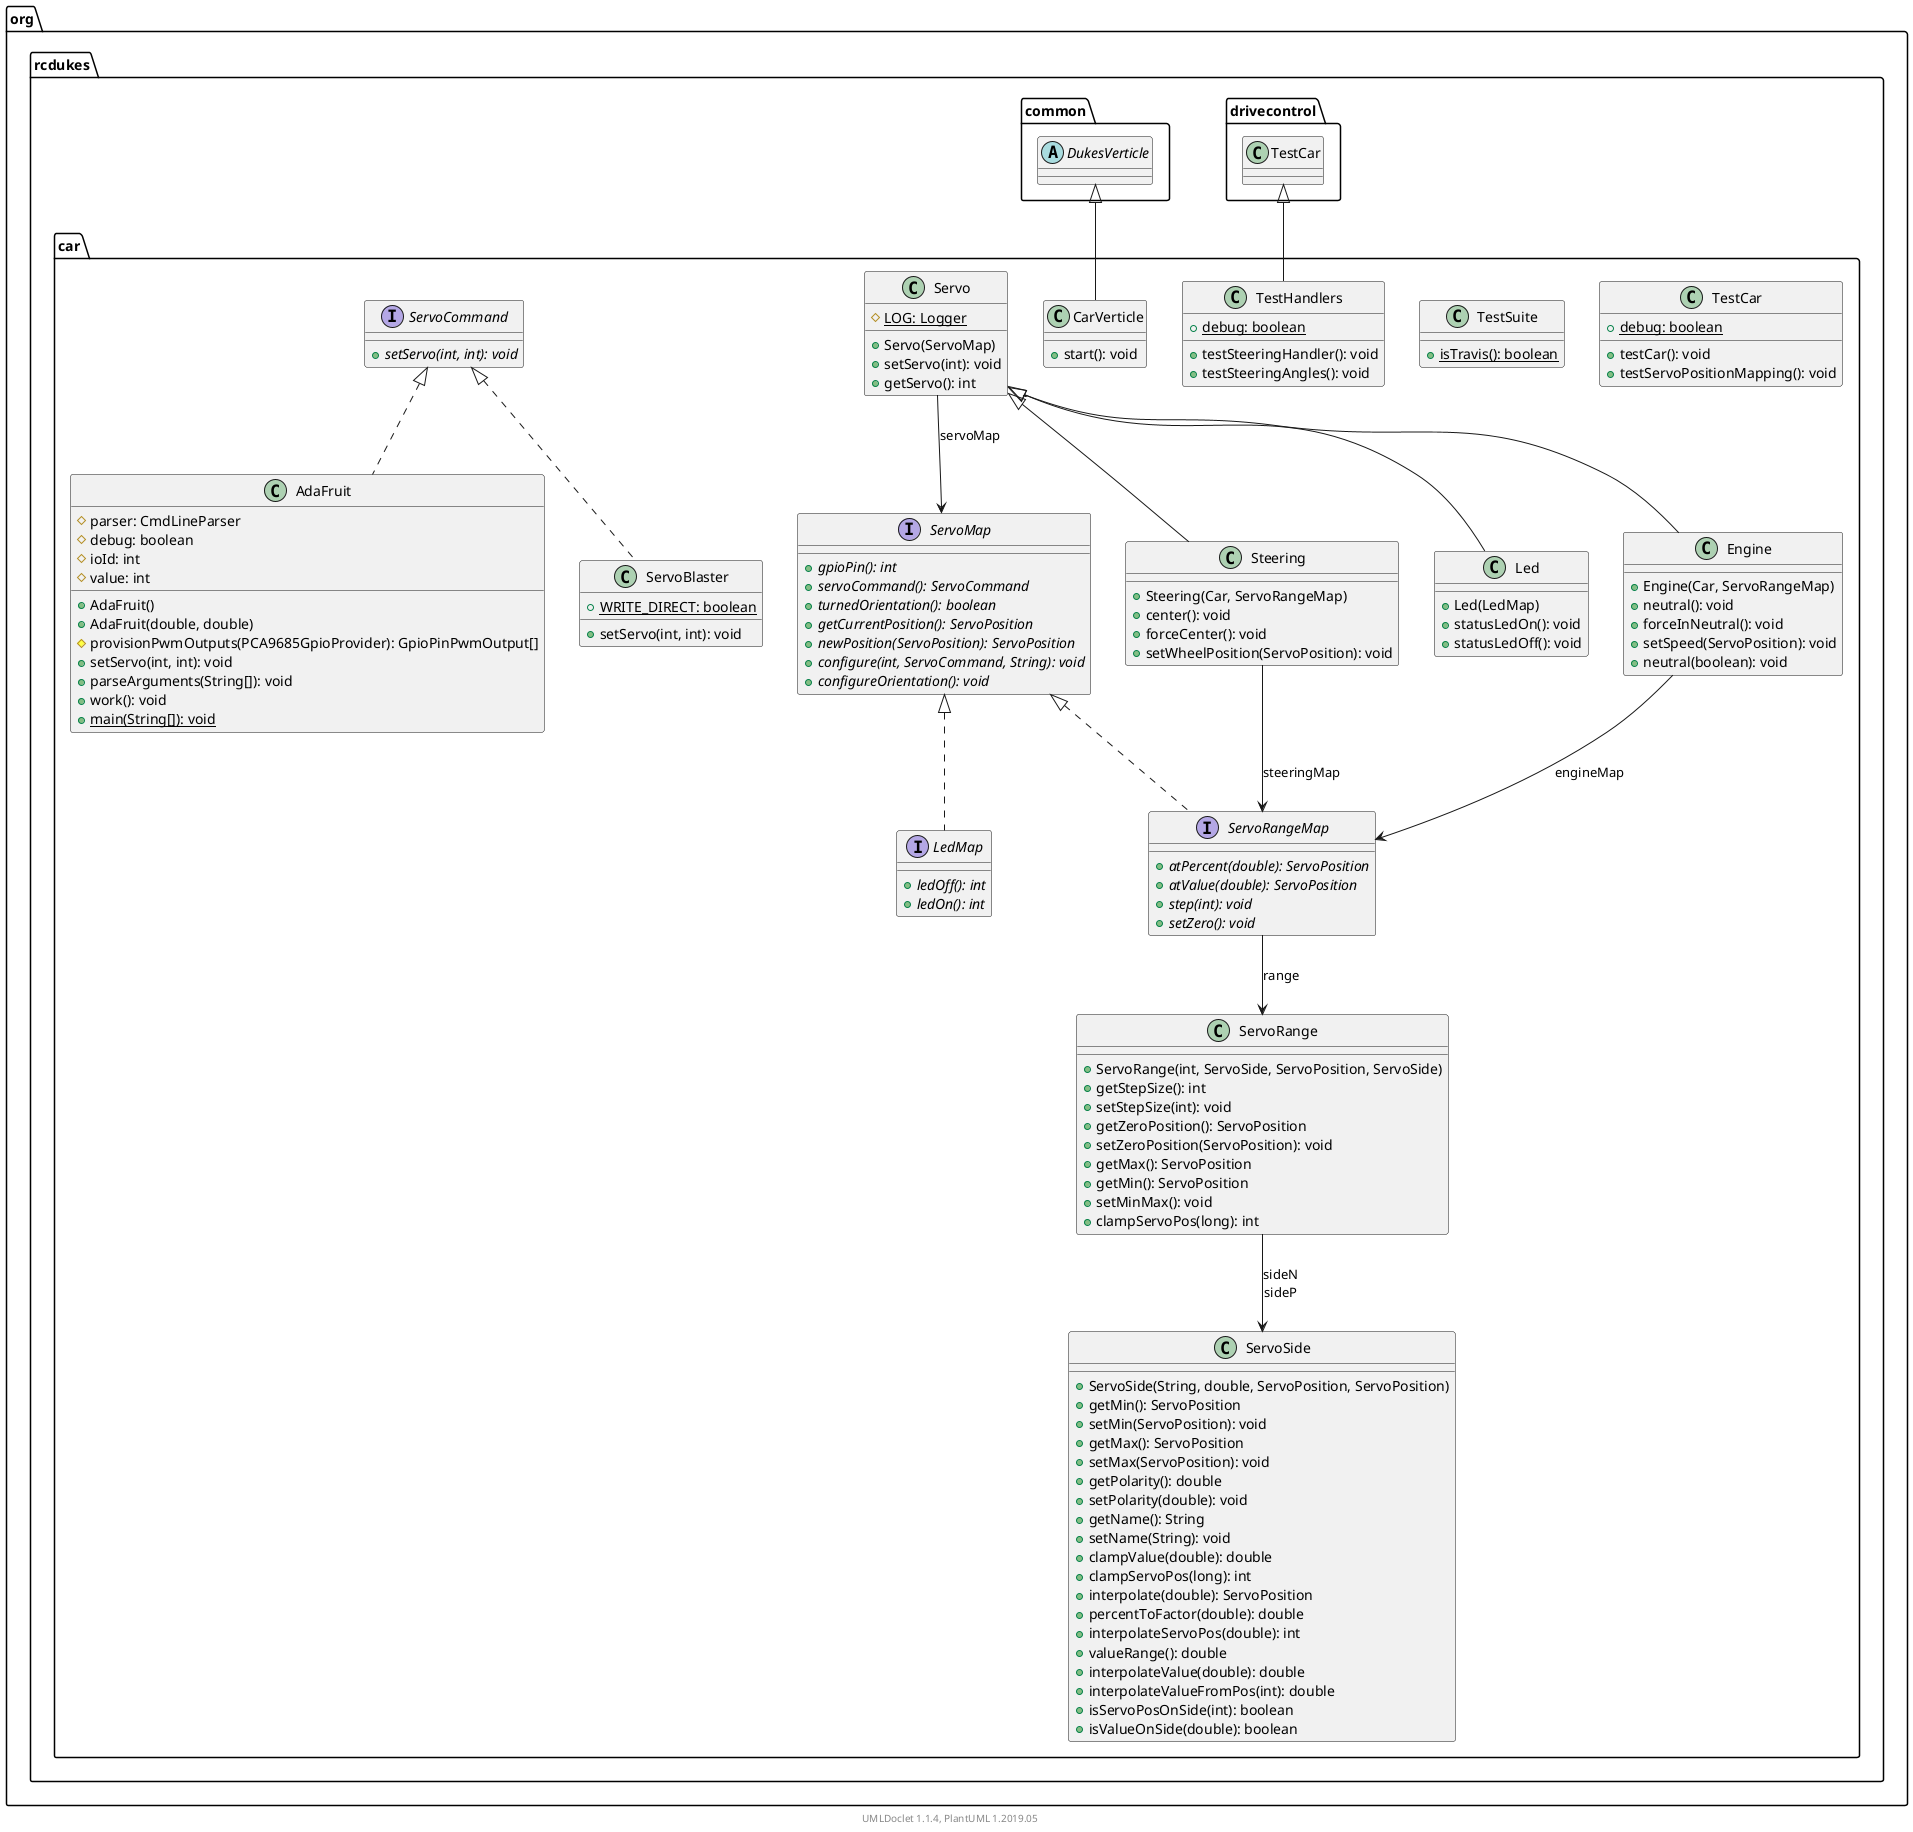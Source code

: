 @startuml

    namespace org.rcdukes.car {

        class TestCar [[TestCar.html]] {
            {static} +debug: boolean
            +testCar(): void
            +testServoPositionMapping(): void
        }

        class TestSuite [[TestSuite.html]] {
            {static} +isTravis(): boolean
        }

        class TestHandlers [[TestHandlers.html]] {
            {static} +debug: boolean
            +testSteeringHandler(): void
            +testSteeringAngles(): void
        }

        class CarVerticle [[CarVerticle.html]] {
            +start(): void
        }

        class AdaFruit [[AdaFruit.html]] {
            #parser: CmdLineParser
            #debug: boolean
            #ioId: int
            #value: int
            +AdaFruit()
            +AdaFruit(double, double)
            #provisionPwmOutputs(PCA9685GpioProvider): GpioPinPwmOutput[]
            +setServo(int, int): void
            +parseArguments(String[]): void
            +work(): void
            {static} +main(String[]): void
        }

        interface ServoMap [[ServoMap.html]] {
            {abstract} +gpioPin(): int
            {abstract} +servoCommand(): ServoCommand
            {abstract} +turnedOrientation(): boolean
            {abstract} +getCurrentPosition(): ServoPosition
            {abstract} +newPosition(ServoPosition): ServoPosition
            {abstract} +configure(int, ServoCommand, String): void
            {abstract} +configureOrientation(): void
        }

        class Servo [[Servo.html]] {
            {static} #LOG: Logger
            +Servo(ServoMap)
            +setServo(int): void
            +getServo(): int
        }

        class ServoBlaster [[ServoBlaster.html]] {
            {static} +WRITE_DIRECT: boolean
            +setServo(int, int): void
        }

        interface LedMap [[LedMap.html]] {
            {abstract} +ledOff(): int
            {abstract} +ledOn(): int
        }

        interface ServoRangeMap [[ServoRangeMap.html]] {
            {abstract} +atPercent(double): ServoPosition
            {abstract} +atValue(double): ServoPosition
            {abstract} +step(int): void
            {abstract} +setZero(): void
        }

        interface ServoCommand [[ServoCommand.html]] {
            {abstract} +setServo(int, int): void
        }

        class Steering [[Steering.html]] {
            +Steering(Car, ServoRangeMap)
            +center(): void
            +forceCenter(): void
            +setWheelPosition(ServoPosition): void
        }

        class ServoRange [[ServoRange.html]] {
            +ServoRange(int, ServoSide, ServoPosition, ServoSide)
            +getStepSize(): int
            +setStepSize(int): void
            +getZeroPosition(): ServoPosition
            +setZeroPosition(ServoPosition): void
            +getMax(): ServoPosition
            +getMin(): ServoPosition
            +setMinMax(): void
            +clampServoPos(long): int
        }

        class Led [[Led.html]] {
            +Led(LedMap)
            +statusLedOn(): void
            +statusLedOff(): void
        }

        class Engine [[Engine.html]] {
            +Engine(Car, ServoRangeMap)
            +neutral(): void
            +forceInNeutral(): void
            +setSpeed(ServoPosition): void
            +neutral(boolean): void
        }

        class ServoSide [[ServoSide.html]] {
            +ServoSide(String, double, ServoPosition, ServoPosition)
            +getMin(): ServoPosition
            +setMin(ServoPosition): void
            +getMax(): ServoPosition
            +setMax(ServoPosition): void
            +getPolarity(): double
            +setPolarity(double): void
            +getName(): String
            +setName(String): void
            +clampValue(double): double
            +clampServoPos(long): int
            +interpolate(double): ServoPosition
            +percentToFactor(double): double
            +interpolateServoPos(double): int
            +valueRange(): double
            +interpolateValue(double): double
            +interpolateValueFromPos(int): double
            +isServoPosOnSide(int): boolean
            +isValueOnSide(double): boolean
        }

        class org.rcdukes.drivecontrol.TestCar
        org.rcdukes.drivecontrol.TestCar <|-- TestHandlers

        abstract class org.rcdukes.common.DukesVerticle
        org.rcdukes.common.DukesVerticle <|-- CarVerticle

        ServoCommand <|.. AdaFruit

        ServoCommand <|.. ServoBlaster

        ServoMap <|.. LedMap

        ServoMap <|.. ServoRangeMap

        Servo <|-- Steering

        Servo <|-- Led

        Servo <|-- Engine

        Servo --> ServoMap: servoMap

        ServoRangeMap --> ServoRange: range

        Steering --> ServoRangeMap: steeringMap

        ServoRange --> ServoSide: sideN\nsideP

        Engine --> ServoRangeMap: engineMap

    }


    center footer UMLDoclet 1.1.4, PlantUML 1.2019.05
@enduml

